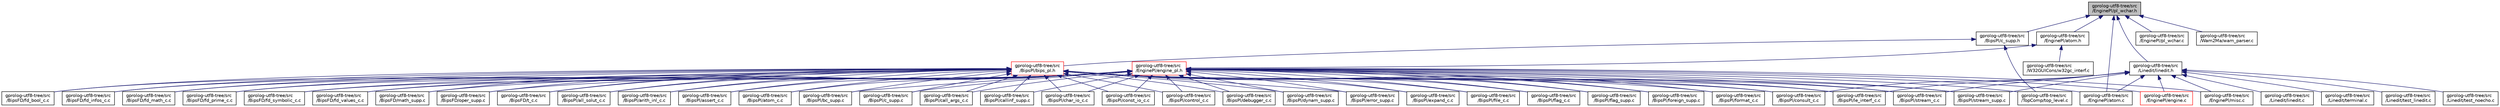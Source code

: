 digraph "gprolog-utf8-tree/src/EnginePl/pl_wchar.h"
{
  edge [fontname="Helvetica",fontsize="10",labelfontname="Helvetica",labelfontsize="10"];
  node [fontname="Helvetica",fontsize="10",shape=record];
  Node1 [label="gprolog-utf8-tree/src\l/EnginePl/pl_wchar.h",height=0.2,width=0.4,color="black", fillcolor="grey75", style="filled", fontcolor="black"];
  Node1 -> Node2 [dir="back",color="midnightblue",fontsize="10",style="solid",fontname="Helvetica"];
  Node2 [label="gprolog-utf8-tree/src\l/BipsPl/c_supp.h",height=0.2,width=0.4,color="black", fillcolor="white", style="filled",URL="$c__supp_8h.html"];
  Node2 -> Node3 [dir="back",color="midnightblue",fontsize="10",style="solid",fontname="Helvetica"];
  Node3 [label="gprolog-utf8-tree/src\l/BipsPl/bips_pl.h",height=0.2,width=0.4,color="red", fillcolor="white", style="filled",URL="$bips__pl_8h.html"];
  Node3 -> Node4 [dir="back",color="midnightblue",fontsize="10",style="solid",fontname="Helvetica"];
  Node4 [label="gprolog-utf8-tree/src\l/BipsFD/fd_bool_c.c",height=0.2,width=0.4,color="black", fillcolor="white", style="filled",URL="$fd__bool__c_8c.html"];
  Node3 -> Node5 [dir="back",color="midnightblue",fontsize="10",style="solid",fontname="Helvetica"];
  Node5 [label="gprolog-utf8-tree/src\l/BipsFD/fd_infos_c.c",height=0.2,width=0.4,color="black", fillcolor="white", style="filled",URL="$fd__infos__c_8c.html"];
  Node3 -> Node6 [dir="back",color="midnightblue",fontsize="10",style="solid",fontname="Helvetica"];
  Node6 [label="gprolog-utf8-tree/src\l/BipsFD/fd_math_c.c",height=0.2,width=0.4,color="black", fillcolor="white", style="filled",URL="$fd__math__c_8c.html"];
  Node3 -> Node7 [dir="back",color="midnightblue",fontsize="10",style="solid",fontname="Helvetica"];
  Node7 [label="gprolog-utf8-tree/src\l/BipsFD/fd_prime_c.c",height=0.2,width=0.4,color="black", fillcolor="white", style="filled",URL="$fd__prime__c_8c.html"];
  Node3 -> Node8 [dir="back",color="midnightblue",fontsize="10",style="solid",fontname="Helvetica"];
  Node8 [label="gprolog-utf8-tree/src\l/BipsFD/fd_symbolic_c.c",height=0.2,width=0.4,color="black", fillcolor="white", style="filled",URL="$fd__symbolic__c_8c.html"];
  Node3 -> Node9 [dir="back",color="midnightblue",fontsize="10",style="solid",fontname="Helvetica"];
  Node9 [label="gprolog-utf8-tree/src\l/BipsFD/fd_values_c.c",height=0.2,width=0.4,color="black", fillcolor="white", style="filled",URL="$fd__values__c_8c.html"];
  Node3 -> Node10 [dir="back",color="midnightblue",fontsize="10",style="solid",fontname="Helvetica"];
  Node10 [label="gprolog-utf8-tree/src\l/BipsFD/math_supp.c",height=0.2,width=0.4,color="black", fillcolor="white", style="filled",URL="$math__supp_8c.html"];
  Node3 -> Node11 [dir="back",color="midnightblue",fontsize="10",style="solid",fontname="Helvetica"];
  Node11 [label="gprolog-utf8-tree/src\l/BipsFD/oper_supp.c",height=0.2,width=0.4,color="black", fillcolor="white", style="filled",URL="$oper__supp_8c.html"];
  Node3 -> Node12 [dir="back",color="midnightblue",fontsize="10",style="solid",fontname="Helvetica"];
  Node12 [label="gprolog-utf8-tree/src\l/BipsFD/t_c.c",height=0.2,width=0.4,color="black", fillcolor="white", style="filled",URL="$BipsFD_2t__c_8c.html"];
  Node3 -> Node13 [dir="back",color="midnightblue",fontsize="10",style="solid",fontname="Helvetica"];
  Node13 [label="gprolog-utf8-tree/src\l/BipsPl/all_solut_c.c",height=0.2,width=0.4,color="black", fillcolor="white", style="filled",URL="$all__solut__c_8c.html"];
  Node3 -> Node14 [dir="back",color="midnightblue",fontsize="10",style="solid",fontname="Helvetica"];
  Node14 [label="gprolog-utf8-tree/src\l/BipsPl/arith_inl_c.c",height=0.2,width=0.4,color="black", fillcolor="white", style="filled",URL="$arith__inl__c_8c.html"];
  Node3 -> Node15 [dir="back",color="midnightblue",fontsize="10",style="solid",fontname="Helvetica"];
  Node15 [label="gprolog-utf8-tree/src\l/BipsPl/assert_c.c",height=0.2,width=0.4,color="black", fillcolor="white", style="filled",URL="$assert__c_8c.html"];
  Node3 -> Node16 [dir="back",color="midnightblue",fontsize="10",style="solid",fontname="Helvetica"];
  Node16 [label="gprolog-utf8-tree/src\l/BipsPl/atom_c.c",height=0.2,width=0.4,color="black", fillcolor="white", style="filled",URL="$atom__c_8c.html"];
  Node3 -> Node17 [dir="back",color="midnightblue",fontsize="10",style="solid",fontname="Helvetica"];
  Node17 [label="gprolog-utf8-tree/src\l/BipsPl/bc_supp.c",height=0.2,width=0.4,color="black", fillcolor="white", style="filled",URL="$bc__supp_8c.html"];
  Node3 -> Node18 [dir="back",color="midnightblue",fontsize="10",style="solid",fontname="Helvetica"];
  Node18 [label="gprolog-utf8-tree/src\l/BipsPl/c_supp.c",height=0.2,width=0.4,color="black", fillcolor="white", style="filled",URL="$c__supp_8c.html"];
  Node3 -> Node19 [dir="back",color="midnightblue",fontsize="10",style="solid",fontname="Helvetica"];
  Node19 [label="gprolog-utf8-tree/src\l/BipsPl/call_args_c.c",height=0.2,width=0.4,color="black", fillcolor="white", style="filled",URL="$call__args__c_8c.html"];
  Node3 -> Node20 [dir="back",color="midnightblue",fontsize="10",style="solid",fontname="Helvetica"];
  Node20 [label="gprolog-utf8-tree/src\l/BipsPl/callinf_supp.c",height=0.2,width=0.4,color="black", fillcolor="white", style="filled",URL="$callinf__supp_8c.html"];
  Node3 -> Node21 [dir="back",color="midnightblue",fontsize="10",style="solid",fontname="Helvetica"];
  Node21 [label="gprolog-utf8-tree/src\l/BipsPl/char_io_c.c",height=0.2,width=0.4,color="black", fillcolor="white", style="filled",URL="$char__io__c_8c.html"];
  Node3 -> Node22 [dir="back",color="midnightblue",fontsize="10",style="solid",fontname="Helvetica"];
  Node22 [label="gprolog-utf8-tree/src\l/BipsPl/const_io_c.c",height=0.2,width=0.4,color="black", fillcolor="white", style="filled",URL="$const__io__c_8c.html"];
  Node3 -> Node23 [dir="back",color="midnightblue",fontsize="10",style="solid",fontname="Helvetica"];
  Node23 [label="gprolog-utf8-tree/src\l/BipsPl/consult_c.c",height=0.2,width=0.4,color="black", fillcolor="white", style="filled",URL="$consult__c_8c.html"];
  Node3 -> Node24 [dir="back",color="midnightblue",fontsize="10",style="solid",fontname="Helvetica"];
  Node24 [label="gprolog-utf8-tree/src\l/BipsPl/control_c.c",height=0.2,width=0.4,color="black", fillcolor="white", style="filled",URL="$control__c_8c.html"];
  Node3 -> Node25 [dir="back",color="midnightblue",fontsize="10",style="solid",fontname="Helvetica"];
  Node25 [label="gprolog-utf8-tree/src\l/BipsPl/debugger_c.c",height=0.2,width=0.4,color="black", fillcolor="white", style="filled",URL="$debugger__c_8c.html"];
  Node3 -> Node26 [dir="back",color="midnightblue",fontsize="10",style="solid",fontname="Helvetica"];
  Node26 [label="gprolog-utf8-tree/src\l/BipsPl/dynam_supp.c",height=0.2,width=0.4,color="black", fillcolor="white", style="filled",URL="$dynam__supp_8c.html"];
  Node3 -> Node27 [dir="back",color="midnightblue",fontsize="10",style="solid",fontname="Helvetica"];
  Node27 [label="gprolog-utf8-tree/src\l/BipsPl/error_supp.c",height=0.2,width=0.4,color="black", fillcolor="white", style="filled",URL="$error__supp_8c.html"];
  Node3 -> Node28 [dir="back",color="midnightblue",fontsize="10",style="solid",fontname="Helvetica"];
  Node28 [label="gprolog-utf8-tree/src\l/BipsPl/expand_c.c",height=0.2,width=0.4,color="black", fillcolor="white", style="filled",URL="$expand__c_8c.html"];
  Node3 -> Node29 [dir="back",color="midnightblue",fontsize="10",style="solid",fontname="Helvetica"];
  Node29 [label="gprolog-utf8-tree/src\l/BipsPl/file_c.c",height=0.2,width=0.4,color="black", fillcolor="white", style="filled",URL="$file__c_8c.html"];
  Node3 -> Node30 [dir="back",color="midnightblue",fontsize="10",style="solid",fontname="Helvetica"];
  Node30 [label="gprolog-utf8-tree/src\l/BipsPl/flag_c.c",height=0.2,width=0.4,color="black", fillcolor="white", style="filled",URL="$flag__c_8c.html"];
  Node3 -> Node31 [dir="back",color="midnightblue",fontsize="10",style="solid",fontname="Helvetica"];
  Node31 [label="gprolog-utf8-tree/src\l/BipsPl/flag_supp.c",height=0.2,width=0.4,color="black", fillcolor="white", style="filled",URL="$flag__supp_8c.html"];
  Node3 -> Node32 [dir="back",color="midnightblue",fontsize="10",style="solid",fontname="Helvetica"];
  Node32 [label="gprolog-utf8-tree/src\l/BipsPl/foreign_supp.c",height=0.2,width=0.4,color="black", fillcolor="white", style="filled",URL="$foreign__supp_8c.html"];
  Node3 -> Node33 [dir="back",color="midnightblue",fontsize="10",style="solid",fontname="Helvetica"];
  Node33 [label="gprolog-utf8-tree/src\l/BipsPl/format_c.c",height=0.2,width=0.4,color="black", fillcolor="white", style="filled",URL="$format__c_8c.html"];
  Node3 -> Node34 [dir="back",color="midnightblue",fontsize="10",style="solid",fontname="Helvetica"];
  Node34 [label="gprolog-utf8-tree/src\l/BipsPl/le_interf_c.c",height=0.2,width=0.4,color="black", fillcolor="white", style="filled",URL="$le__interf__c_8c.html"];
  Node3 -> Node35 [dir="back",color="midnightblue",fontsize="10",style="solid",fontname="Helvetica"];
  Node35 [label="gprolog-utf8-tree/src\l/BipsPl/stream_c.c",height=0.2,width=0.4,color="black", fillcolor="white", style="filled",URL="$stream__c_8c.html"];
  Node3 -> Node36 [dir="back",color="midnightblue",fontsize="10",style="solid",fontname="Helvetica"];
  Node36 [label="gprolog-utf8-tree/src\l/BipsPl/stream_supp.c",height=0.2,width=0.4,color="black", fillcolor="white", style="filled",URL="$stream__supp_8c.html"];
  Node2 -> Node37 [dir="back",color="midnightblue",fontsize="10",style="solid",fontname="Helvetica"];
  Node37 [label="gprolog-utf8-tree/src\l/TopComp/top_level.c",height=0.2,width=0.4,color="black", fillcolor="white", style="filled",URL="$top__level_8c.html"];
  Node1 -> Node38 [dir="back",color="midnightblue",fontsize="10",style="solid",fontname="Helvetica"];
  Node38 [label="gprolog-utf8-tree/src\l/EnginePl/atom.h",height=0.2,width=0.4,color="black", fillcolor="white", style="filled",URL="$atom_8h.html"];
  Node38 -> Node39 [dir="back",color="midnightblue",fontsize="10",style="solid",fontname="Helvetica"];
  Node39 [label="gprolog-utf8-tree/src\l/EnginePl/engine_pl.h",height=0.2,width=0.4,color="red", fillcolor="white", style="filled",URL="$engine__pl_8h.html"];
  Node39 -> Node4 [dir="back",color="midnightblue",fontsize="10",style="solid",fontname="Helvetica"];
  Node39 -> Node5 [dir="back",color="midnightblue",fontsize="10",style="solid",fontname="Helvetica"];
  Node39 -> Node6 [dir="back",color="midnightblue",fontsize="10",style="solid",fontname="Helvetica"];
  Node39 -> Node7 [dir="back",color="midnightblue",fontsize="10",style="solid",fontname="Helvetica"];
  Node39 -> Node8 [dir="back",color="midnightblue",fontsize="10",style="solid",fontname="Helvetica"];
  Node39 -> Node9 [dir="back",color="midnightblue",fontsize="10",style="solid",fontname="Helvetica"];
  Node39 -> Node10 [dir="back",color="midnightblue",fontsize="10",style="solid",fontname="Helvetica"];
  Node39 -> Node11 [dir="back",color="midnightblue",fontsize="10",style="solid",fontname="Helvetica"];
  Node39 -> Node12 [dir="back",color="midnightblue",fontsize="10",style="solid",fontname="Helvetica"];
  Node39 -> Node13 [dir="back",color="midnightblue",fontsize="10",style="solid",fontname="Helvetica"];
  Node39 -> Node14 [dir="back",color="midnightblue",fontsize="10",style="solid",fontname="Helvetica"];
  Node39 -> Node15 [dir="back",color="midnightblue",fontsize="10",style="solid",fontname="Helvetica"];
  Node39 -> Node16 [dir="back",color="midnightblue",fontsize="10",style="solid",fontname="Helvetica"];
  Node39 -> Node17 [dir="back",color="midnightblue",fontsize="10",style="solid",fontname="Helvetica"];
  Node39 -> Node18 [dir="back",color="midnightblue",fontsize="10",style="solid",fontname="Helvetica"];
  Node39 -> Node19 [dir="back",color="midnightblue",fontsize="10",style="solid",fontname="Helvetica"];
  Node39 -> Node20 [dir="back",color="midnightblue",fontsize="10",style="solid",fontname="Helvetica"];
  Node39 -> Node21 [dir="back",color="midnightblue",fontsize="10",style="solid",fontname="Helvetica"];
  Node39 -> Node22 [dir="back",color="midnightblue",fontsize="10",style="solid",fontname="Helvetica"];
  Node39 -> Node23 [dir="back",color="midnightblue",fontsize="10",style="solid",fontname="Helvetica"];
  Node39 -> Node24 [dir="back",color="midnightblue",fontsize="10",style="solid",fontname="Helvetica"];
  Node39 -> Node25 [dir="back",color="midnightblue",fontsize="10",style="solid",fontname="Helvetica"];
  Node39 -> Node26 [dir="back",color="midnightblue",fontsize="10",style="solid",fontname="Helvetica"];
  Node39 -> Node27 [dir="back",color="midnightblue",fontsize="10",style="solid",fontname="Helvetica"];
  Node39 -> Node28 [dir="back",color="midnightblue",fontsize="10",style="solid",fontname="Helvetica"];
  Node39 -> Node29 [dir="back",color="midnightblue",fontsize="10",style="solid",fontname="Helvetica"];
  Node39 -> Node30 [dir="back",color="midnightblue",fontsize="10",style="solid",fontname="Helvetica"];
  Node39 -> Node31 [dir="back",color="midnightblue",fontsize="10",style="solid",fontname="Helvetica"];
  Node39 -> Node32 [dir="back",color="midnightblue",fontsize="10",style="solid",fontname="Helvetica"];
  Node39 -> Node33 [dir="back",color="midnightblue",fontsize="10",style="solid",fontname="Helvetica"];
  Node39 -> Node34 [dir="back",color="midnightblue",fontsize="10",style="solid",fontname="Helvetica"];
  Node39 -> Node35 [dir="back",color="midnightblue",fontsize="10",style="solid",fontname="Helvetica"];
  Node39 -> Node36 [dir="back",color="midnightblue",fontsize="10",style="solid",fontname="Helvetica"];
  Node39 -> Node40 [dir="back",color="midnightblue",fontsize="10",style="solid",fontname="Helvetica"];
  Node40 [label="gprolog-utf8-tree/src\l/EnginePl/atom.c",height=0.2,width=0.4,color="black", fillcolor="white", style="filled",URL="$atom_8c.html"];
  Node39 -> Node41 [dir="back",color="midnightblue",fontsize="10",style="solid",fontname="Helvetica"];
  Node41 [label="gprolog-utf8-tree/src\l/EnginePl/engine.c",height=0.2,width=0.4,color="red", fillcolor="white", style="filled",URL="$engine_8c.html"];
  Node39 -> Node42 [dir="back",color="midnightblue",fontsize="10",style="solid",fontname="Helvetica"];
  Node42 [label="gprolog-utf8-tree/src\l/EnginePl/misc.c",height=0.2,width=0.4,color="black", fillcolor="white", style="filled",URL="$misc_8c.html"];
  Node39 -> Node37 [dir="back",color="midnightblue",fontsize="10",style="solid",fontname="Helvetica"];
  Node38 -> Node43 [dir="back",color="midnightblue",fontsize="10",style="solid",fontname="Helvetica"];
  Node43 [label="gprolog-utf8-tree/src\l/W32GUICons/w32gc_interf.c",height=0.2,width=0.4,color="black", fillcolor="white", style="filled",URL="$w32gc__interf_8c.html"];
  Node1 -> Node40 [dir="back",color="midnightblue",fontsize="10",style="solid",fontname="Helvetica"];
  Node1 -> Node44 [dir="back",color="midnightblue",fontsize="10",style="solid",fontname="Helvetica"];
  Node44 [label="gprolog-utf8-tree/src\l/Linedit/linedit.h",height=0.2,width=0.4,color="black", fillcolor="white", style="filled",URL="$linedit_8h.html"];
  Node44 -> Node23 [dir="back",color="midnightblue",fontsize="10",style="solid",fontname="Helvetica"];
  Node44 -> Node34 [dir="back",color="midnightblue",fontsize="10",style="solid",fontname="Helvetica"];
  Node44 -> Node35 [dir="back",color="midnightblue",fontsize="10",style="solid",fontname="Helvetica"];
  Node44 -> Node36 [dir="back",color="midnightblue",fontsize="10",style="solid",fontname="Helvetica"];
  Node44 -> Node40 [dir="back",color="midnightblue",fontsize="10",style="solid",fontname="Helvetica"];
  Node44 -> Node41 [dir="back",color="midnightblue",fontsize="10",style="solid",fontname="Helvetica"];
  Node44 -> Node42 [dir="back",color="midnightblue",fontsize="10",style="solid",fontname="Helvetica"];
  Node44 -> Node45 [dir="back",color="midnightblue",fontsize="10",style="solid",fontname="Helvetica"];
  Node45 [label="gprolog-utf8-tree/src\l/Linedit/linedit.c",height=0.2,width=0.4,color="black", fillcolor="white", style="filled",URL="$linedit_8c.html"];
  Node44 -> Node46 [dir="back",color="midnightblue",fontsize="10",style="solid",fontname="Helvetica"];
  Node46 [label="gprolog-utf8-tree/src\l/Linedit/terminal.c",height=0.2,width=0.4,color="black", fillcolor="white", style="filled",URL="$terminal_8c.html"];
  Node44 -> Node47 [dir="back",color="midnightblue",fontsize="10",style="solid",fontname="Helvetica"];
  Node47 [label="gprolog-utf8-tree/src\l/Linedit/test_linedit.c",height=0.2,width=0.4,color="black", fillcolor="white", style="filled",URL="$test__linedit_8c.html"];
  Node44 -> Node48 [dir="back",color="midnightblue",fontsize="10",style="solid",fontname="Helvetica"];
  Node48 [label="gprolog-utf8-tree/src\l/Linedit/test_noecho.c",height=0.2,width=0.4,color="black", fillcolor="white", style="filled",URL="$test__noecho_8c.html"];
  Node1 -> Node49 [dir="back",color="midnightblue",fontsize="10",style="solid",fontname="Helvetica"];
  Node49 [label="gprolog-utf8-tree/src\l/EnginePl/pl_wchar.c",height=0.2,width=0.4,color="black", fillcolor="white", style="filled",URL="$pl__wchar_8c.html"];
  Node1 -> Node50 [dir="back",color="midnightblue",fontsize="10",style="solid",fontname="Helvetica"];
  Node50 [label="gprolog-utf8-tree/src\l/Wam2Ma/wam_parser.c",height=0.2,width=0.4,color="black", fillcolor="white", style="filled",URL="$wam__parser_8c.html"];
}
